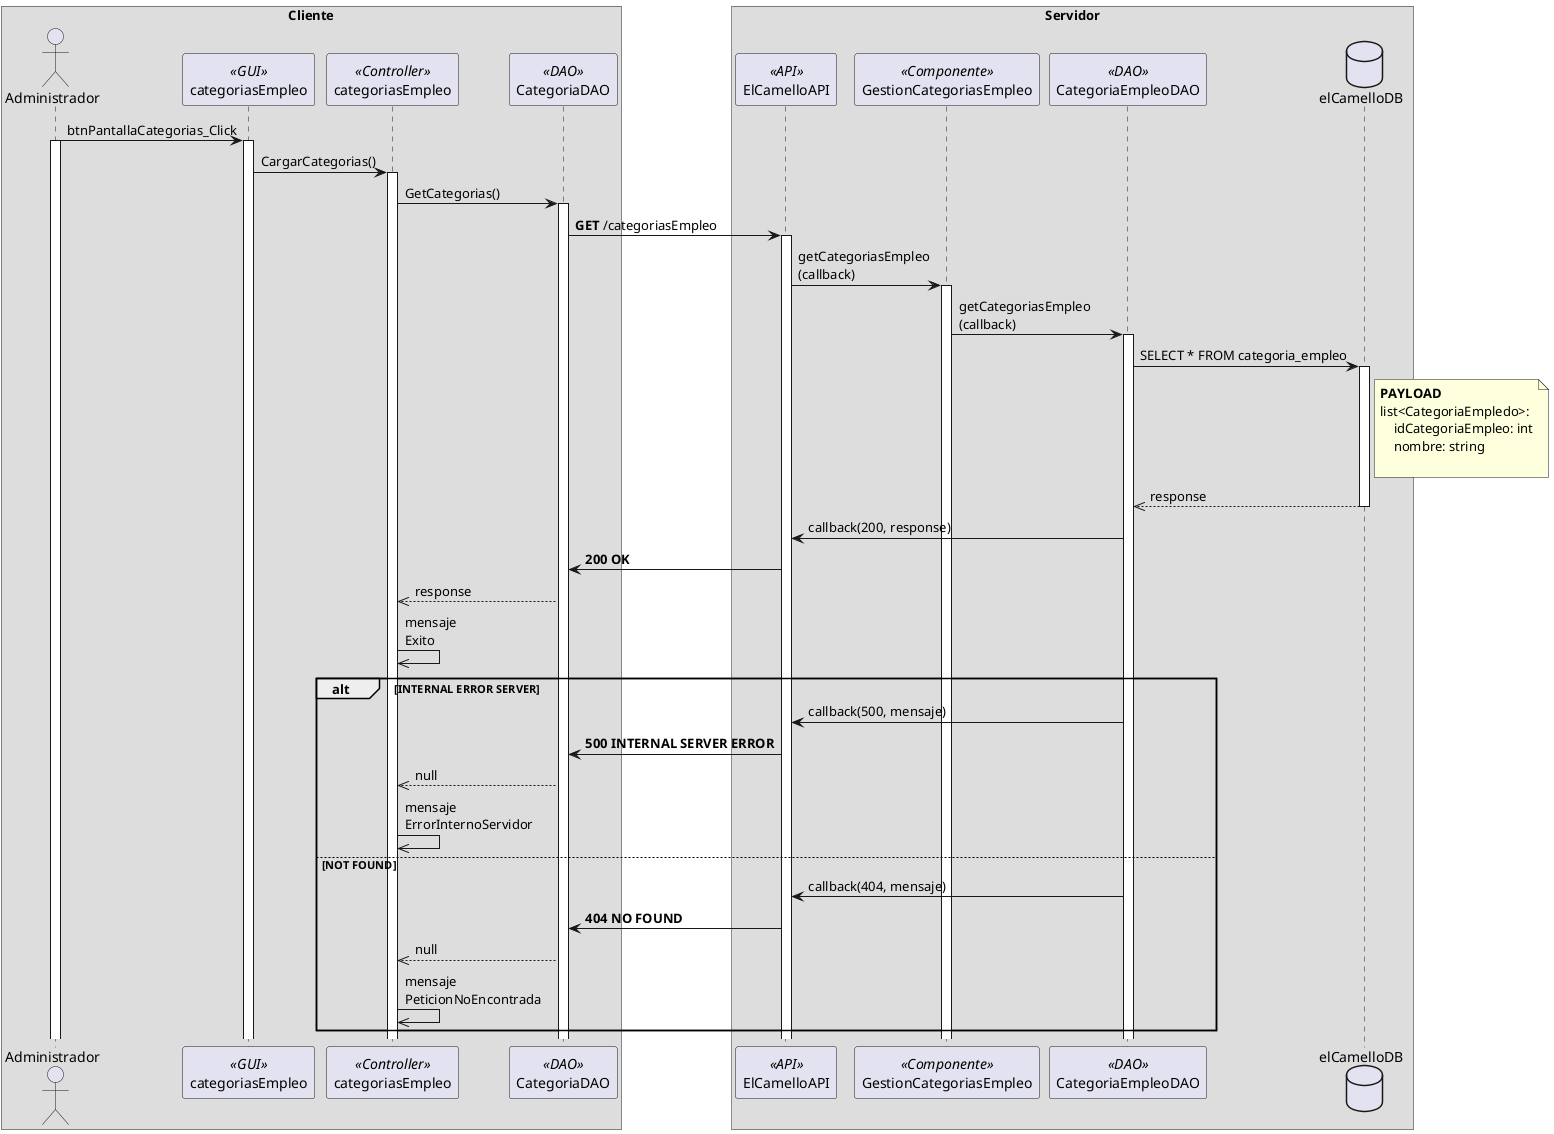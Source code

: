 @startuml

box Cliente
    actor Administrador as a
    participant categoriasEmpleo as b <<GUI>> 
    participant categoriasEmpleo as c <<Controller>>
    participant CategoriaDAO as d <<DAO>>

end box

box Servidor
    participant ElCamelloAPI as e <<API>>
    participant GestionCategoriasEmpleo as f <<Componente>>
    participant CategoriaEmpleoDAO as g <<DAO>>
    database elCamelloDB as db
end box

a -> b: btnPantallaCategorias_Click
activate a
activate b

b -> c: CargarCategorias()
activate c

c -> d: GetCategorias() 
activate d


d -> e: **GET** /categoriasEmpleo
activate e

e -> f: getCategoriasEmpleo\n(callback)
activate f

f -> g: getCategoriasEmpleo\n(callback)
activate g

g -> db: SELECT * FROM categoria_empleo
activate db

note right of db
**PAYLOAD**
list<CategoriaEmpledo>:
    idCategoriaEmpleo: int
    nombre: string

end note

db -->> g: response
deactivate db

g -> e: callback(200, response)

e -> d: **200 OK**

d -->> c: response

c ->> c: mensaje\nExito

alt INTERNAL ERROR SERVER

    g -> e: callback(500, mensaje)

    e -> d: **500 INTERNAL SERVER ERROR**

    d -->> c: null

    c ->> c: mensaje\nErrorInternoServidor

else NOT FOUND

    g -> e: callback(404, mensaje)

    e -> d: **404 NO FOUND**

    d -->> c: null

    c ->> c: mensaje\nPeticionNoEncontrada

end

@enduml


